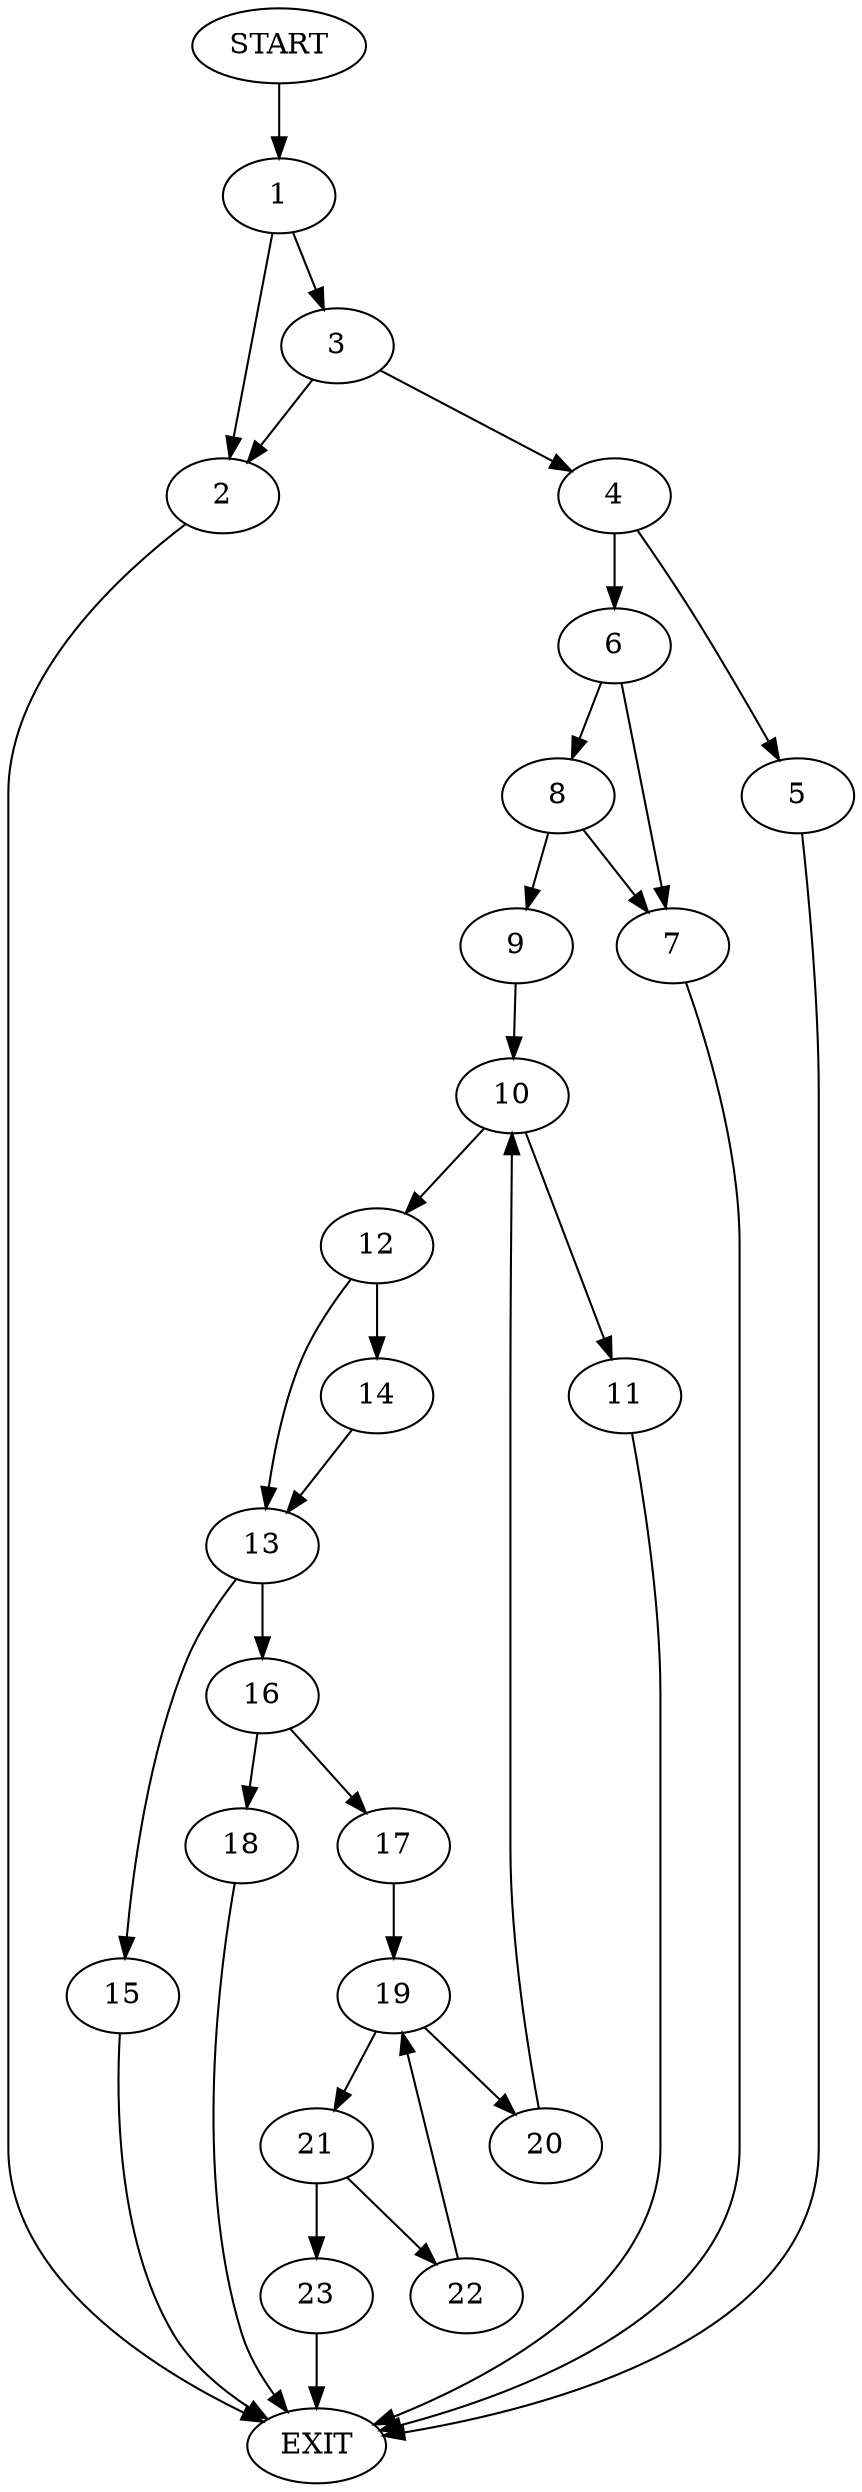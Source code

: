 digraph {
0 [label="START"]
24 [label="EXIT"]
0 -> 1
1 -> 2
1 -> 3
2 -> 24
3 -> 2
3 -> 4
4 -> 5
4 -> 6
5 -> 24
6 -> 7
6 -> 8
8 -> 7
8 -> 9
7 -> 24
9 -> 10
10 -> 11
10 -> 12
11 -> 24
12 -> 13
12 -> 14
14 -> 13
13 -> 15
13 -> 16
15 -> 24
16 -> 17
16 -> 18
17 -> 19
18 -> 24
19 -> 20
19 -> 21
20 -> 10
21 -> 22
21 -> 23
22 -> 19
23 -> 24
}
